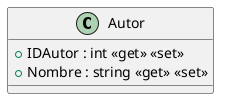 @startuml
class Autor {
    + IDAutor : int <<get>> <<set>>
    + Nombre : string <<get>> <<set>>
}
@enduml
